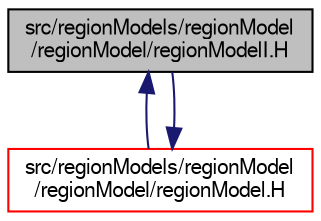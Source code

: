 digraph "src/regionModels/regionModel/regionModel/regionModelI.H"
{
  bgcolor="transparent";
  edge [fontname="FreeSans",fontsize="10",labelfontname="FreeSans",labelfontsize="10"];
  node [fontname="FreeSans",fontsize="10",shape=record];
  Node325 [label="src/regionModels/regionModel\l/regionModel/regionModelI.H",height=0.2,width=0.4,color="black", fillcolor="grey75", style="filled", fontcolor="black"];
  Node325 -> Node326 [dir="back",color="midnightblue",fontsize="10",style="solid",fontname="FreeSans"];
  Node326 [label="src/regionModels/regionModel\l/regionModel/regionModel.H",height=0.2,width=0.4,color="red",URL="$a14087.html"];
  Node326 -> Node325 [dir="back",color="midnightblue",fontsize="10",style="solid",fontname="FreeSans"];
}
